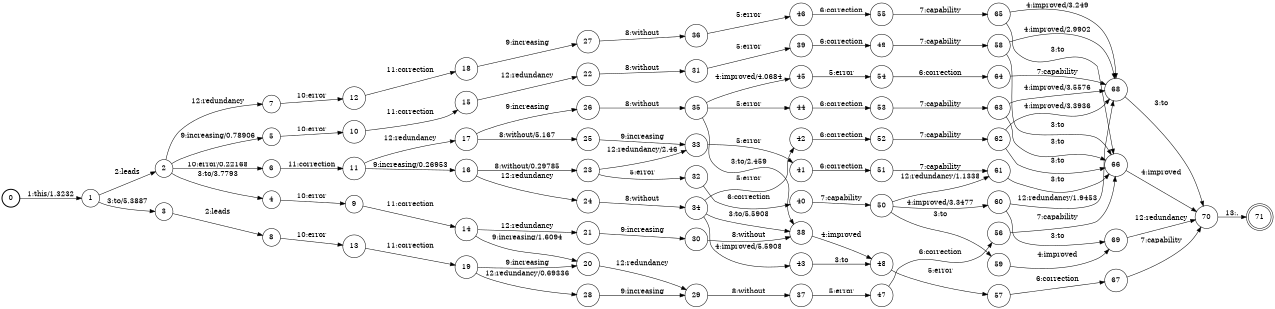 digraph FST {
rankdir = LR;
size = "8.5,11";
label = "";
center = 1;
orientation = Portrait;
ranksep = "0.4";
nodesep = "0.25";
0 [label = "0", shape = circle, style = bold, fontsize = 14]
	0 -> 1 [label = "1:this/1.3232", fontsize = 14];
1 [label = "1", shape = circle, style = solid, fontsize = 14]
	1 -> 2 [label = "2:leads", fontsize = 14];
	1 -> 3 [label = "3:to/5.3887", fontsize = 14];
2 [label = "2", shape = circle, style = solid, fontsize = 14]
	2 -> 4 [label = "3:to/3.7793", fontsize = 14];
	2 -> 5 [label = "9:increasing/0.78906", fontsize = 14];
	2 -> 6 [label = "10:error/0.22168", fontsize = 14];
	2 -> 7 [label = "12:redundancy", fontsize = 14];
3 [label = "3", shape = circle, style = solid, fontsize = 14]
	3 -> 8 [label = "2:leads", fontsize = 14];
4 [label = "4", shape = circle, style = solid, fontsize = 14]
	4 -> 9 [label = "10:error", fontsize = 14];
5 [label = "5", shape = circle, style = solid, fontsize = 14]
	5 -> 10 [label = "10:error", fontsize = 14];
6 [label = "6", shape = circle, style = solid, fontsize = 14]
	6 -> 11 [label = "11:correction", fontsize = 14];
7 [label = "7", shape = circle, style = solid, fontsize = 14]
	7 -> 12 [label = "10:error", fontsize = 14];
8 [label = "8", shape = circle, style = solid, fontsize = 14]
	8 -> 13 [label = "10:error", fontsize = 14];
9 [label = "9", shape = circle, style = solid, fontsize = 14]
	9 -> 14 [label = "11:correction", fontsize = 14];
10 [label = "10", shape = circle, style = solid, fontsize = 14]
	10 -> 15 [label = "11:correction", fontsize = 14];
11 [label = "11", shape = circle, style = solid, fontsize = 14]
	11 -> 16 [label = "9:increasing/0.26953", fontsize = 14];
	11 -> 17 [label = "12:redundancy", fontsize = 14];
12 [label = "12", shape = circle, style = solid, fontsize = 14]
	12 -> 18 [label = "11:correction", fontsize = 14];
13 [label = "13", shape = circle, style = solid, fontsize = 14]
	13 -> 19 [label = "11:correction", fontsize = 14];
14 [label = "14", shape = circle, style = solid, fontsize = 14]
	14 -> 20 [label = "9:increasing/1.6094", fontsize = 14];
	14 -> 21 [label = "12:redundancy", fontsize = 14];
15 [label = "15", shape = circle, style = solid, fontsize = 14]
	15 -> 22 [label = "12:redundancy", fontsize = 14];
16 [label = "16", shape = circle, style = solid, fontsize = 14]
	16 -> 23 [label = "8:without/0.29785", fontsize = 14];
	16 -> 24 [label = "12:redundancy", fontsize = 14];
17 [label = "17", shape = circle, style = solid, fontsize = 14]
	17 -> 25 [label = "8:without/5.167", fontsize = 14];
	17 -> 26 [label = "9:increasing", fontsize = 14];
18 [label = "18", shape = circle, style = solid, fontsize = 14]
	18 -> 27 [label = "9:increasing", fontsize = 14];
19 [label = "19", shape = circle, style = solid, fontsize = 14]
	19 -> 20 [label = "9:increasing", fontsize = 14];
	19 -> 28 [label = "12:redundancy/0.69336", fontsize = 14];
20 [label = "20", shape = circle, style = solid, fontsize = 14]
	20 -> 29 [label = "12:redundancy", fontsize = 14];
21 [label = "21", shape = circle, style = solid, fontsize = 14]
	21 -> 30 [label = "9:increasing", fontsize = 14];
22 [label = "22", shape = circle, style = solid, fontsize = 14]
	22 -> 31 [label = "8:without", fontsize = 14];
23 [label = "23", shape = circle, style = solid, fontsize = 14]
	23 -> 32 [label = "5:error", fontsize = 14];
	23 -> 33 [label = "12:redundancy/2.46", fontsize = 14];
24 [label = "24", shape = circle, style = solid, fontsize = 14]
	24 -> 34 [label = "8:without", fontsize = 14];
25 [label = "25", shape = circle, style = solid, fontsize = 14]
	25 -> 33 [label = "9:increasing", fontsize = 14];
26 [label = "26", shape = circle, style = solid, fontsize = 14]
	26 -> 35 [label = "8:without", fontsize = 14];
27 [label = "27", shape = circle, style = solid, fontsize = 14]
	27 -> 36 [label = "8:without", fontsize = 14];
28 [label = "28", shape = circle, style = solid, fontsize = 14]
	28 -> 29 [label = "9:increasing", fontsize = 14];
29 [label = "29", shape = circle, style = solid, fontsize = 14]
	29 -> 37 [label = "8:without", fontsize = 14];
30 [label = "30", shape = circle, style = solid, fontsize = 14]
	30 -> 38 [label = "8:without", fontsize = 14];
31 [label = "31", shape = circle, style = solid, fontsize = 14]
	31 -> 39 [label = "5:error", fontsize = 14];
32 [label = "32", shape = circle, style = solid, fontsize = 14]
	32 -> 40 [label = "6:correction", fontsize = 14];
33 [label = "33", shape = circle, style = solid, fontsize = 14]
	33 -> 41 [label = "5:error", fontsize = 14];
34 [label = "34", shape = circle, style = solid, fontsize = 14]
	34 -> 38 [label = "3:to/5.5908", fontsize = 14];
	34 -> 43 [label = "4:improved/5.5908", fontsize = 14];
	34 -> 42 [label = "5:error", fontsize = 14];
35 [label = "35", shape = circle, style = solid, fontsize = 14]
	35 -> 38 [label = "3:to/2.459", fontsize = 14];
	35 -> 45 [label = "4:improved/4.0684", fontsize = 14];
	35 -> 44 [label = "5:error", fontsize = 14];
36 [label = "36", shape = circle, style = solid, fontsize = 14]
	36 -> 46 [label = "5:error", fontsize = 14];
37 [label = "37", shape = circle, style = solid, fontsize = 14]
	37 -> 47 [label = "5:error", fontsize = 14];
38 [label = "38", shape = circle, style = solid, fontsize = 14]
	38 -> 48 [label = "4:improved", fontsize = 14];
39 [label = "39", shape = circle, style = solid, fontsize = 14]
	39 -> 49 [label = "6:correction", fontsize = 14];
40 [label = "40", shape = circle, style = solid, fontsize = 14]
	40 -> 50 [label = "7:capability", fontsize = 14];
41 [label = "41", shape = circle, style = solid, fontsize = 14]
	41 -> 51 [label = "6:correction", fontsize = 14];
42 [label = "42", shape = circle, style = solid, fontsize = 14]
	42 -> 52 [label = "6:correction", fontsize = 14];
43 [label = "43", shape = circle, style = solid, fontsize = 14]
	43 -> 48 [label = "3:to", fontsize = 14];
44 [label = "44", shape = circle, style = solid, fontsize = 14]
	44 -> 53 [label = "6:correction", fontsize = 14];
45 [label = "45", shape = circle, style = solid, fontsize = 14]
	45 -> 54 [label = "5:error", fontsize = 14];
46 [label = "46", shape = circle, style = solid, fontsize = 14]
	46 -> 55 [label = "6:correction", fontsize = 14];
47 [label = "47", shape = circle, style = solid, fontsize = 14]
	47 -> 56 [label = "6:correction", fontsize = 14];
48 [label = "48", shape = circle, style = solid, fontsize = 14]
	48 -> 57 [label = "5:error", fontsize = 14];
49 [label = "49", shape = circle, style = solid, fontsize = 14]
	49 -> 58 [label = "7:capability", fontsize = 14];
50 [label = "50", shape = circle, style = solid, fontsize = 14]
	50 -> 59 [label = "3:to", fontsize = 14];
	50 -> 60 [label = "4:improved/3.3477", fontsize = 14];
	50 -> 61 [label = "12:redundancy/1.1338", fontsize = 14];
51 [label = "51", shape = circle, style = solid, fontsize = 14]
	51 -> 61 [label = "7:capability", fontsize = 14];
52 [label = "52", shape = circle, style = solid, fontsize = 14]
	52 -> 62 [label = "7:capability", fontsize = 14];
53 [label = "53", shape = circle, style = solid, fontsize = 14]
	53 -> 63 [label = "7:capability", fontsize = 14];
54 [label = "54", shape = circle, style = solid, fontsize = 14]
	54 -> 64 [label = "6:correction", fontsize = 14];
55 [label = "55", shape = circle, style = solid, fontsize = 14]
	55 -> 65 [label = "7:capability", fontsize = 14];
56 [label = "56", shape = circle, style = solid, fontsize = 14]
	56 -> 66 [label = "7:capability", fontsize = 14];
57 [label = "57", shape = circle, style = solid, fontsize = 14]
	57 -> 67 [label = "6:correction", fontsize = 14];
58 [label = "58", shape = circle, style = solid, fontsize = 14]
	58 -> 66 [label = "3:to", fontsize = 14];
	58 -> 68 [label = "4:improved/2.9902", fontsize = 14];
59 [label = "59", shape = circle, style = solid, fontsize = 14]
	59 -> 69 [label = "4:improved", fontsize = 14];
60 [label = "60", shape = circle, style = solid, fontsize = 14]
	60 -> 69 [label = "3:to", fontsize = 14];
	60 -> 68 [label = "12:redundancy/1.9453", fontsize = 14];
61 [label = "61", shape = circle, style = solid, fontsize = 14]
	61 -> 66 [label = "3:to", fontsize = 14];
62 [label = "62", shape = circle, style = solid, fontsize = 14]
	62 -> 66 [label = "3:to", fontsize = 14];
	62 -> 68 [label = "4:improved/3.3936", fontsize = 14];
63 [label = "63", shape = circle, style = solid, fontsize = 14]
	63 -> 66 [label = "3:to", fontsize = 14];
	63 -> 68 [label = "4:improved/3.5576", fontsize = 14];
64 [label = "64", shape = circle, style = solid, fontsize = 14]
	64 -> 68 [label = "7:capability", fontsize = 14];
65 [label = "65", shape = circle, style = solid, fontsize = 14]
	65 -> 66 [label = "3:to", fontsize = 14];
	65 -> 68 [label = "4:improved/3.249", fontsize = 14];
66 [label = "66", shape = circle, style = solid, fontsize = 14]
	66 -> 70 [label = "4:improved", fontsize = 14];
67 [label = "67", shape = circle, style = solid, fontsize = 14]
	67 -> 70 [label = "7:capability", fontsize = 14];
68 [label = "68", shape = circle, style = solid, fontsize = 14]
	68 -> 70 [label = "3:to", fontsize = 14];
69 [label = "69", shape = circle, style = solid, fontsize = 14]
	69 -> 70 [label = "12:redundancy", fontsize = 14];
70 [label = "70", shape = circle, style = solid, fontsize = 14]
	70 -> 71 [label = "13:.", fontsize = 14];
71 [label = "71", shape = doublecircle, style = solid, fontsize = 14]
}
